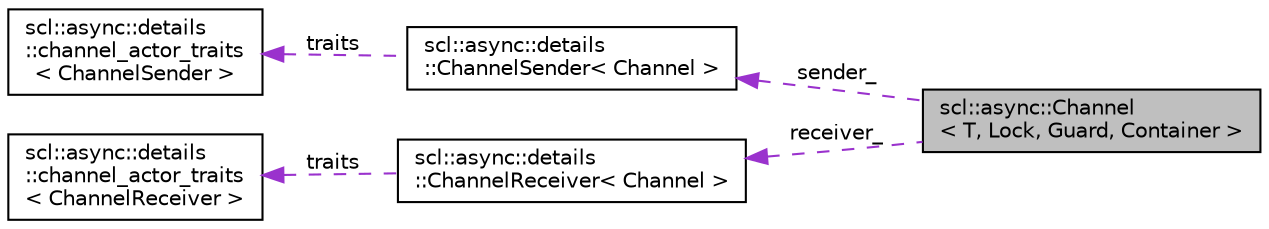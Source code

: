 digraph "scl::async::Channel&lt; T, Lock, Guard, Container &gt;"
{
  edge [fontname="Helvetica",fontsize="10",labelfontname="Helvetica",labelfontsize="10"];
  node [fontname="Helvetica",fontsize="10",shape=record];
  rankdir="LR";
  Node1 [label="scl::async::Channel\l\< T, Lock, Guard, Container \>",height=0.2,width=0.4,color="black", fillcolor="grey75", style="filled", fontcolor="black"];
  Node2 -> Node1 [dir="back",color="darkorchid3",fontsize="10",style="dashed",label=" sender_" ,fontname="Helvetica"];
  Node2 [label="scl::async::details\l::ChannelSender\< Channel \>",height=0.2,width=0.4,color="black", fillcolor="white", style="filled",URL="$classscl_1_1async_1_1details_1_1_channel_sender.html"];
  Node3 -> Node2 [dir="back",color="darkorchid3",fontsize="10",style="dashed",label=" traits" ,fontname="Helvetica"];
  Node3 [label="scl::async::details\l::channel_actor_traits\l\< ChannelSender \>",height=0.2,width=0.4,color="black", fillcolor="white", style="filled",URL="$structscl_1_1async_1_1details_1_1channel__actor__traits.html"];
  Node4 -> Node1 [dir="back",color="darkorchid3",fontsize="10",style="dashed",label=" receiver_" ,fontname="Helvetica"];
  Node4 [label="scl::async::details\l::ChannelReceiver\< Channel \>",height=0.2,width=0.4,color="black", fillcolor="white", style="filled",URL="$classscl_1_1async_1_1details_1_1_channel_receiver.html"];
  Node5 -> Node4 [dir="back",color="darkorchid3",fontsize="10",style="dashed",label=" traits" ,fontname="Helvetica"];
  Node5 [label="scl::async::details\l::channel_actor_traits\l\< ChannelReceiver \>",height=0.2,width=0.4,color="black", fillcolor="white", style="filled",URL="$structscl_1_1async_1_1details_1_1channel__actor__traits.html"];
}
